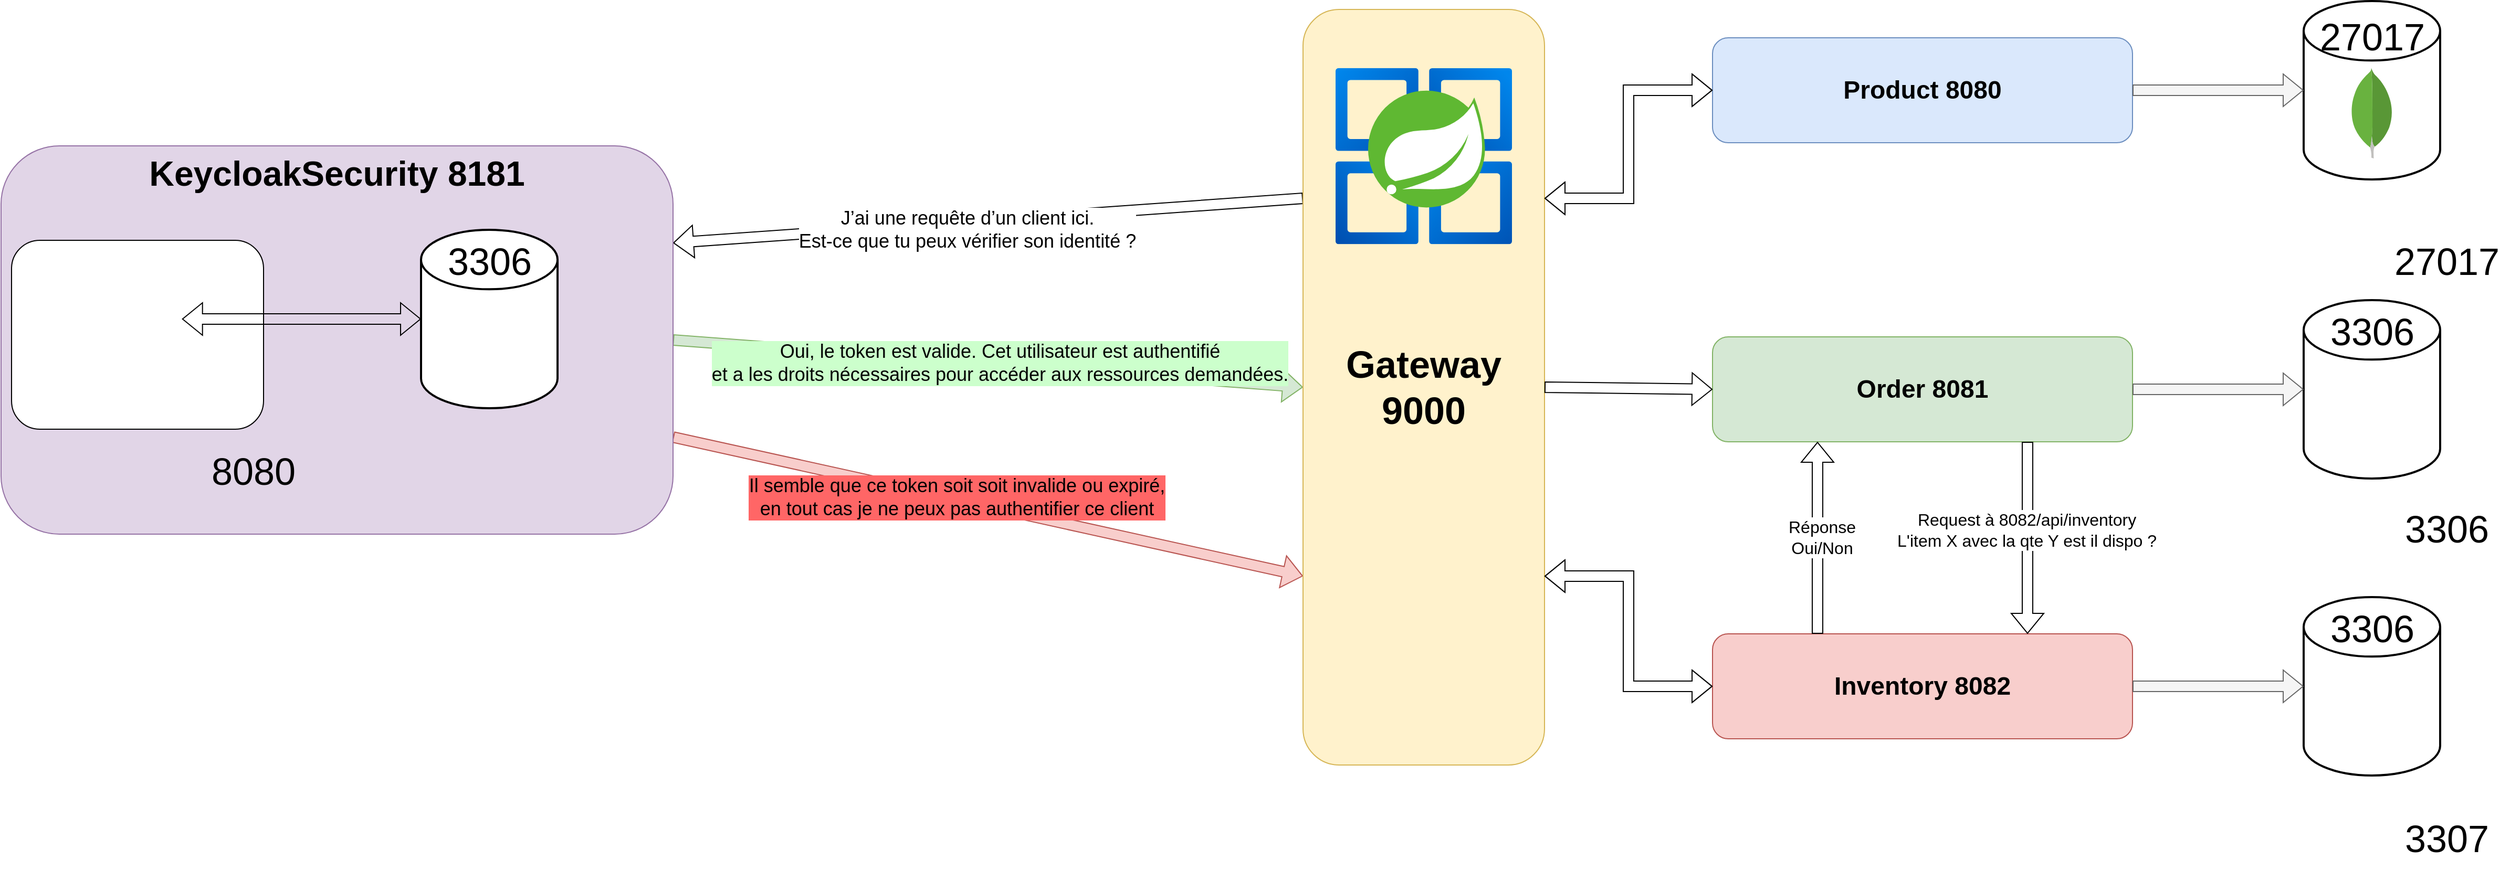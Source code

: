 <mxfile version="24.8.3">
  <diagram name="Page-1" id="qCijwoyrny1ETweRsnoL">
    <mxGraphModel dx="3154" dy="804" grid="1" gridSize="10" guides="1" tooltips="1" connect="1" arrows="1" fold="1" page="1" pageScale="1" pageWidth="827" pageHeight="1169" math="0" shadow="0">
      <root>
        <mxCell id="0" />
        <mxCell id="1" parent="0" />
        <mxCell id="RSILQNOSzQXD8C6052Cg-1" value="" style="shape=flexArrow;endArrow=classic;html=1;rounded=0;exitX=1;exitY=0.75;exitDx=0;exitDy=0;entryX=0;entryY=0.75;entryDx=0;entryDy=0;fillColor=#f8cecc;strokeColor=#b85450;" edge="1" parent="1" source="RSILQNOSzQXD8C6052Cg-5" target="RSILQNOSzQXD8C6052Cg-7">
          <mxGeometry width="50" height="50" relative="1" as="geometry">
            <mxPoint x="-190" y="1120" as="sourcePoint" />
            <mxPoint x="-140" y="1070" as="targetPoint" />
          </mxGeometry>
        </mxCell>
        <mxCell id="RSILQNOSzQXD8C6052Cg-2" value="" style="shape=flexArrow;endArrow=classic;html=1;rounded=0;exitX=0;exitY=0.25;exitDx=0;exitDy=0;entryX=1;entryY=0.25;entryDx=0;entryDy=0;fillColor=default;" edge="1" parent="1" source="RSILQNOSzQXD8C6052Cg-7" target="RSILQNOSzQXD8C6052Cg-5">
          <mxGeometry width="50" height="50" relative="1" as="geometry">
            <mxPoint x="-360" y="1170" as="sourcePoint" />
            <mxPoint x="-310" y="1120" as="targetPoint" />
          </mxGeometry>
        </mxCell>
        <mxCell id="RSILQNOSzQXD8C6052Cg-3" value="" style="shape=flexArrow;endArrow=classic;html=1;rounded=0;exitX=1;exitY=0.5;exitDx=0;exitDy=0;entryX=0;entryY=0.5;entryDx=0;entryDy=0;fillColor=#d5e8d4;strokeColor=#82b366;" edge="1" parent="1" source="RSILQNOSzQXD8C6052Cg-5" target="RSILQNOSzQXD8C6052Cg-7">
          <mxGeometry width="50" height="50" relative="1" as="geometry">
            <mxPoint x="-190" y="1120" as="sourcePoint" />
            <mxPoint x="-140" y="1070" as="targetPoint" />
          </mxGeometry>
        </mxCell>
        <mxCell id="RSILQNOSzQXD8C6052Cg-4" value="Oui, le token est valide. Cet utilisateur est authentifié &lt;br&gt;et a les droits nécessaires pour accéder aux ressources demandées." style="edgeLabel;html=1;align=center;verticalAlign=middle;resizable=0;points=[];labelBackgroundColor=#CCFFCC;fontSize=18;" vertex="1" connectable="0" parent="RSILQNOSzQXD8C6052Cg-3">
          <mxGeometry x="0.288" y="3" relative="1" as="geometry">
            <mxPoint x="-76" y="-4" as="offset" />
          </mxGeometry>
        </mxCell>
        <mxCell id="RSILQNOSzQXD8C6052Cg-5" value="&lt;div style=&quot;font-size: 33px;&quot;&gt;&lt;font style=&quot;font-size: 33px;&quot;&gt;&lt;b style=&quot;font-size: 33px;&quot;&gt;KeycloakSecurity 8181&lt;/b&gt;&lt;/font&gt;&lt;/div&gt;" style="rounded=1;whiteSpace=wrap;html=1;fillColor=#e1d5e7;strokeColor=#9673a6;verticalAlign=top;fontSize=33;" vertex="1" parent="1">
          <mxGeometry x="-1590" y="330" width="640" height="370" as="geometry" />
        </mxCell>
        <mxCell id="RSILQNOSzQXD8C6052Cg-6" value="" style="rounded=1;whiteSpace=wrap;html=1;" vertex="1" parent="1">
          <mxGeometry x="-1580" y="420" width="240" height="180" as="geometry" />
        </mxCell>
        <mxCell id="RSILQNOSzQXD8C6052Cg-7" value="&lt;b&gt;&lt;font style=&quot;font-size: 36px;&quot;&gt;Gateway&lt;br&gt;&lt;/font&gt;&lt;/b&gt;&lt;div&gt;&lt;b&gt;&lt;font style=&quot;font-size: 36px;&quot;&gt;9000&lt;/font&gt;&lt;/b&gt;&lt;/div&gt;" style="rounded=1;whiteSpace=wrap;html=1;fillColor=#fff2cc;strokeColor=#d6b656;" vertex="1" parent="1">
          <mxGeometry x="-350" y="200" width="230" height="720" as="geometry" />
        </mxCell>
        <mxCell id="RSILQNOSzQXD8C6052Cg-8" value="&lt;font style=&quot;font-size: 24px;&quot;&gt;&lt;b&gt;Product 8080&lt;/b&gt;&lt;/font&gt;" style="rounded=1;whiteSpace=wrap;html=1;fillColor=#dae8fc;strokeColor=#6c8ebf;align=center;" vertex="1" parent="1">
          <mxGeometry x="40" y="227" width="400" height="100" as="geometry" />
        </mxCell>
        <mxCell id="RSILQNOSzQXD8C6052Cg-9" value="" style="strokeWidth=2;html=1;shape=mxgraph.flowchart.database;whiteSpace=wrap;" vertex="1" parent="1">
          <mxGeometry x="603" y="477" width="130" height="170" as="geometry" />
        </mxCell>
        <mxCell id="RSILQNOSzQXD8C6052Cg-10" value="" style="shape=image;verticalLabelPosition=bottom;labelBackgroundColor=default;verticalAlign=top;aspect=fixed;imageAspect=0;image=https://cdn-icons-png.flaticon.com/512/5968/5968313.png;" vertex="1" parent="1">
          <mxGeometry x="632" y="547" width="72" height="72" as="geometry" />
        </mxCell>
        <mxCell id="RSILQNOSzQXD8C6052Cg-11" value="" style="strokeWidth=2;html=1;shape=mxgraph.flowchart.database;whiteSpace=wrap;" vertex="1" parent="1">
          <mxGeometry x="603" y="192" width="130" height="170" as="geometry" />
        </mxCell>
        <mxCell id="RSILQNOSzQXD8C6052Cg-12" value="" style="dashed=0;outlineConnect=0;html=1;align=center;labelPosition=center;verticalLabelPosition=bottom;verticalAlign=top;shape=mxgraph.weblogos.mongodb" vertex="1" parent="1">
          <mxGeometry x="647.4" y="255.8" width="41.2" height="86.2" as="geometry" />
        </mxCell>
        <mxCell id="RSILQNOSzQXD8C6052Cg-13" value="" style="shape=flexArrow;endArrow=classic;html=1;rounded=0;exitX=1;exitY=0.5;exitDx=0;exitDy=0;fillColor=#f5f5f5;strokeColor=#666666;" edge="1" parent="1" source="RSILQNOSzQXD8C6052Cg-8" target="RSILQNOSzQXD8C6052Cg-11">
          <mxGeometry width="50" height="50" relative="1" as="geometry">
            <mxPoint x="346" y="472" as="sourcePoint" />
            <mxPoint x="396" y="422" as="targetPoint" />
          </mxGeometry>
        </mxCell>
        <mxCell id="RSILQNOSzQXD8C6052Cg-14" value="&lt;font style=&quot;font-size: 24px;&quot;&gt;&lt;b&gt;Order 8081&lt;br&gt;&lt;/b&gt;&lt;/font&gt;" style="rounded=1;whiteSpace=wrap;html=1;fillColor=#d5e8d4;strokeColor=#82b366;" vertex="1" parent="1">
          <mxGeometry x="40" y="512" width="400" height="100" as="geometry" />
        </mxCell>
        <mxCell id="RSILQNOSzQXD8C6052Cg-15" value="" style="shape=flexArrow;endArrow=classic;html=1;rounded=0;exitX=1;exitY=0.5;exitDx=0;exitDy=0;entryX=0;entryY=0.5;entryDx=0;entryDy=0;entryPerimeter=0;fillColor=#f5f5f5;strokeColor=#666666;" edge="1" parent="1" source="RSILQNOSzQXD8C6052Cg-14" target="RSILQNOSzQXD8C6052Cg-9">
          <mxGeometry width="50" height="50" relative="1" as="geometry">
            <mxPoint x="346" y="540" as="sourcePoint" />
            <mxPoint x="396" y="490" as="targetPoint" />
          </mxGeometry>
        </mxCell>
        <mxCell id="RSILQNOSzQXD8C6052Cg-16" value="" style="strokeWidth=2;html=1;shape=mxgraph.flowchart.database;whiteSpace=wrap;" vertex="1" parent="1">
          <mxGeometry x="603" y="760" width="130" height="170" as="geometry" />
        </mxCell>
        <mxCell id="RSILQNOSzQXD8C6052Cg-17" value="" style="shape=image;verticalLabelPosition=bottom;labelBackgroundColor=default;verticalAlign=top;aspect=fixed;imageAspect=0;image=https://cdn-icons-png.flaticon.com/512/5968/5968313.png;" vertex="1" parent="1">
          <mxGeometry x="632" y="830" width="72" height="72" as="geometry" />
        </mxCell>
        <mxCell id="RSILQNOSzQXD8C6052Cg-18" value="&lt;div&gt;&lt;font style=&quot;font-size: 24px;&quot;&gt;&lt;b&gt;Inventory 8082&lt;/b&gt;&lt;/font&gt;&lt;/div&gt;" style="rounded=1;whiteSpace=wrap;html=1;fillColor=#f8cecc;strokeColor=#b85450;" vertex="1" parent="1">
          <mxGeometry x="40" y="795" width="400" height="100" as="geometry" />
        </mxCell>
        <mxCell id="RSILQNOSzQXD8C6052Cg-19" value="" style="shape=flexArrow;endArrow=classic;html=1;rounded=0;exitX=1;exitY=0.5;exitDx=0;exitDy=0;entryX=0;entryY=0.5;entryDx=0;entryDy=0;entryPerimeter=0;fillColor=#f5f5f5;strokeColor=#666666;" edge="1" parent="1" source="RSILQNOSzQXD8C6052Cg-18" target="RSILQNOSzQXD8C6052Cg-16">
          <mxGeometry width="50" height="50" relative="1" as="geometry">
            <mxPoint x="346" y="823" as="sourcePoint" />
            <mxPoint x="396" y="773" as="targetPoint" />
          </mxGeometry>
        </mxCell>
        <mxCell id="RSILQNOSzQXD8C6052Cg-20" value="&lt;font style=&quot;font-size: 36px;&quot;&gt;27017&lt;/font&gt;" style="shape=image;html=1;verticalAlign=top;verticalLabelPosition=bottom;labelBackgroundColor=#ffffff;imageAspect=0;aspect=fixed;image=https://cdn1.iconfinder.com/data/icons/unicons-line-vol-3/24/docker-128.png" vertex="1" parent="1">
          <mxGeometry x="688.6" y="312" width="100" height="100" as="geometry" />
        </mxCell>
        <mxCell id="RSILQNOSzQXD8C6052Cg-21" value="" style="shape=image;html=1;verticalAlign=top;verticalLabelPosition=bottom;labelBackgroundColor=#ffffff;imageAspect=0;aspect=fixed;image=https://cdn1.iconfinder.com/data/icons/unicons-line-vol-3/24/docker-128.png" vertex="1" parent="1">
          <mxGeometry x="688.6" y="585" width="100" height="100" as="geometry" />
        </mxCell>
        <mxCell id="RSILQNOSzQXD8C6052Cg-22" value="" style="shape=image;html=1;verticalAlign=top;verticalLabelPosition=bottom;labelBackgroundColor=#ffffff;imageAspect=0;aspect=fixed;image=https://cdn1.iconfinder.com/data/icons/unicons-line-vol-3/24/docker-128.png" vertex="1" parent="1">
          <mxGeometry x="688.6" y="870" width="100" height="100" as="geometry" />
        </mxCell>
        <mxCell id="RSILQNOSzQXD8C6052Cg-23" value="" style="shape=flexArrow;endArrow=classic;html=1;rounded=0;exitX=0.75;exitY=1;exitDx=0;exitDy=0;entryX=0.75;entryY=0;entryDx=0;entryDy=0;" edge="1" parent="1" source="RSILQNOSzQXD8C6052Cg-14" target="RSILQNOSzQXD8C6052Cg-18">
          <mxGeometry width="50" height="50" relative="1" as="geometry">
            <mxPoint x="300" y="690" as="sourcePoint" />
            <mxPoint x="350" y="640" as="targetPoint" />
          </mxGeometry>
        </mxCell>
        <mxCell id="RSILQNOSzQXD8C6052Cg-24" value="Request à 8082/api/inventory&lt;br style=&quot;font-size: 16px;&quot;&gt;L&#39;item X avec la qte Y est il dispo ?" style="edgeLabel;html=1;align=center;verticalAlign=middle;resizable=0;points=[];fontSize=16;" vertex="1" connectable="0" parent="RSILQNOSzQXD8C6052Cg-23">
          <mxGeometry x="-0.089" y="-1" relative="1" as="geometry">
            <mxPoint as="offset" />
          </mxGeometry>
        </mxCell>
        <mxCell id="RSILQNOSzQXD8C6052Cg-25" value="" style="shape=flexArrow;endArrow=classic;html=1;rounded=0;exitX=0.25;exitY=0;exitDx=0;exitDy=0;entryX=0.25;entryY=1;entryDx=0;entryDy=0;" edge="1" parent="1" source="RSILQNOSzQXD8C6052Cg-18" target="RSILQNOSzQXD8C6052Cg-14">
          <mxGeometry width="50" height="50" relative="1" as="geometry">
            <mxPoint x="300" y="690" as="sourcePoint" />
            <mxPoint x="350" y="640" as="targetPoint" />
          </mxGeometry>
        </mxCell>
        <mxCell id="RSILQNOSzQXD8C6052Cg-26" value="Réponse &lt;br style=&quot;font-size: 16px;&quot;&gt;Oui/Non" style="edgeLabel;html=1;align=center;verticalAlign=middle;resizable=0;points=[];fontSize=16;" vertex="1" connectable="0" parent="RSILQNOSzQXD8C6052Cg-25">
          <mxGeometry x="-0.104" y="-2" relative="1" as="geometry">
            <mxPoint x="2" y="-10" as="offset" />
          </mxGeometry>
        </mxCell>
        <mxCell id="RSILQNOSzQXD8C6052Cg-27" value="" style="image;aspect=fixed;html=1;points=[];align=center;fontSize=12;image=img/lib/azure2/compute/Azure_Spring_Cloud.svg;" vertex="1" parent="1">
          <mxGeometry x="-319" y="255.8" width="168" height="168" as="geometry" />
        </mxCell>
        <mxCell id="RSILQNOSzQXD8C6052Cg-28" value="" style="shape=flexArrow;endArrow=classic;html=1;rounded=0;exitX=1;exitY=0.25;exitDx=0;exitDy=0;entryX=0;entryY=0.5;entryDx=0;entryDy=0;edgeStyle=orthogonalEdgeStyle;startArrow=block;" edge="1" parent="1" source="RSILQNOSzQXD8C6052Cg-7" target="RSILQNOSzQXD8C6052Cg-8">
          <mxGeometry width="50" height="50" relative="1" as="geometry">
            <mxPoint x="160" y="630" as="sourcePoint" />
            <mxPoint x="210" y="580" as="targetPoint" />
          </mxGeometry>
        </mxCell>
        <mxCell id="RSILQNOSzQXD8C6052Cg-29" value="" style="shape=flexArrow;endArrow=classic;html=1;rounded=0;exitX=1;exitY=0.5;exitDx=0;exitDy=0;entryX=0;entryY=0.5;entryDx=0;entryDy=0;" edge="1" parent="1" source="RSILQNOSzQXD8C6052Cg-7" target="RSILQNOSzQXD8C6052Cg-14">
          <mxGeometry width="50" height="50" relative="1" as="geometry">
            <mxPoint x="-110" y="409" as="sourcePoint" />
            <mxPoint x="50" y="287" as="targetPoint" />
          </mxGeometry>
        </mxCell>
        <mxCell id="RSILQNOSzQXD8C6052Cg-30" value="" style="shape=flexArrow;endArrow=classic;html=1;rounded=0;exitX=1;exitY=0.75;exitDx=0;exitDy=0;entryX=0;entryY=0.5;entryDx=0;entryDy=0;edgeStyle=orthogonalEdgeStyle;startArrow=block;" edge="1" parent="1" source="RSILQNOSzQXD8C6052Cg-7" target="RSILQNOSzQXD8C6052Cg-18">
          <mxGeometry width="50" height="50" relative="1" as="geometry">
            <mxPoint x="-100" y="419" as="sourcePoint" />
            <mxPoint x="60" y="297" as="targetPoint" />
          </mxGeometry>
        </mxCell>
        <mxCell id="RSILQNOSzQXD8C6052Cg-31" value="&lt;font style=&quot;font-size: 36px;&quot;&gt;27017&lt;/font&gt;" style="text;html=1;align=center;verticalAlign=middle;resizable=0;points=[];autosize=1;strokeColor=none;fillColor=none;" vertex="1" parent="1">
          <mxGeometry x="608" y="195.8" width="120" height="60" as="geometry" />
        </mxCell>
        <mxCell id="RSILQNOSzQXD8C6052Cg-32" value="&lt;font style=&quot;font-size: 36px;&quot;&gt;3306&lt;/font&gt;" style="text;html=1;align=center;verticalAlign=middle;resizable=0;points=[];autosize=1;strokeColor=none;fillColor=none;" vertex="1" parent="1">
          <mxGeometry x="618" y="477" width="100" height="60" as="geometry" />
        </mxCell>
        <mxCell id="RSILQNOSzQXD8C6052Cg-33" value="&lt;font style=&quot;font-size: 36px;&quot;&gt;3306&lt;/font&gt;" style="text;html=1;align=center;verticalAlign=middle;resizable=0;points=[];autosize=1;strokeColor=none;fillColor=none;" vertex="1" parent="1">
          <mxGeometry x="618" y="760" width="100" height="60" as="geometry" />
        </mxCell>
        <mxCell id="RSILQNOSzQXD8C6052Cg-34" value="&lt;font style=&quot;font-size: 36px;&quot;&gt;3306&lt;/font&gt;" style="text;html=1;align=center;verticalAlign=middle;resizable=0;points=[];autosize=1;strokeColor=none;fillColor=none;" vertex="1" parent="1">
          <mxGeometry x="688.6" y="665" width="100" height="60" as="geometry" />
        </mxCell>
        <mxCell id="RSILQNOSzQXD8C6052Cg-35" value="&lt;font style=&quot;font-size: 36px;&quot;&gt;3307&lt;/font&gt;" style="text;html=1;align=center;verticalAlign=middle;resizable=0;points=[];autosize=1;strokeColor=none;fillColor=none;" vertex="1" parent="1">
          <mxGeometry x="688.6" y="960" width="100" height="60" as="geometry" />
        </mxCell>
        <mxCell id="RSILQNOSzQXD8C6052Cg-36" value="" style="shape=image;html=1;verticalAlign=top;verticalLabelPosition=bottom;labelBackgroundColor=#ffffff;imageAspect=0;aspect=fixed;image=https://cdn1.iconfinder.com/data/icons/unicons-line-vol-3/24/docker-128.png" vertex="1" parent="1">
          <mxGeometry x="-1400" y="530" width="100" height="100" as="geometry" />
        </mxCell>
        <mxCell id="RSILQNOSzQXD8C6052Cg-37" value="&lt;font style=&quot;font-size: 36px;&quot;&gt;8080&lt;/font&gt;" style="text;html=1;align=center;verticalAlign=middle;resizable=0;points=[];autosize=1;strokeColor=none;fillColor=none;" vertex="1" parent="1">
          <mxGeometry x="-1400" y="610" width="100" height="60" as="geometry" />
        </mxCell>
        <mxCell id="RSILQNOSzQXD8C6052Cg-38" value="" style="shape=image;verticalLabelPosition=bottom;labelBackgroundColor=default;verticalAlign=top;aspect=fixed;imageAspect=0;image=https://landscape.cncf.io/logos/e7ec76aed9cec7e65927f9f8cf4e675d49e79154c45c504a5cd6da1fdaecfc2d.svg;" vertex="1" parent="1">
          <mxGeometry x="-1560" y="450" width="142.35" height="90" as="geometry" />
        </mxCell>
        <mxCell id="RSILQNOSzQXD8C6052Cg-39" value="" style="strokeWidth=2;html=1;shape=mxgraph.flowchart.database;whiteSpace=wrap;" vertex="1" parent="1">
          <mxGeometry x="-1190" y="410" width="130" height="170" as="geometry" />
        </mxCell>
        <mxCell id="RSILQNOSzQXD8C6052Cg-40" value="" style="shape=image;verticalLabelPosition=bottom;labelBackgroundColor=default;verticalAlign=top;aspect=fixed;imageAspect=0;image=https://cdn-icons-png.flaticon.com/512/5968/5968313.png;" vertex="1" parent="1">
          <mxGeometry x="-1161" y="480" width="72" height="72" as="geometry" />
        </mxCell>
        <mxCell id="RSILQNOSzQXD8C6052Cg-41" value="" style="shape=image;html=1;verticalAlign=top;verticalLabelPosition=bottom;labelBackgroundColor=#ffffff;imageAspect=0;aspect=fixed;image=https://cdn1.iconfinder.com/data/icons/unicons-line-vol-3/24/docker-128.png" vertex="1" parent="1">
          <mxGeometry x="-1104.4" y="520" width="100" height="100" as="geometry" />
        </mxCell>
        <mxCell id="RSILQNOSzQXD8C6052Cg-42" value="&lt;font style=&quot;font-size: 36px;&quot;&gt;3306&lt;/font&gt;" style="text;html=1;align=center;verticalAlign=middle;resizable=0;points=[];autosize=1;strokeColor=none;fillColor=none;" vertex="1" parent="1">
          <mxGeometry x="-1175" y="410" width="100" height="60" as="geometry" />
        </mxCell>
        <mxCell id="RSILQNOSzQXD8C6052Cg-43" value="" style="shape=flexArrow;endArrow=classic;startArrow=classic;html=1;rounded=0;exitX=1;exitY=0.5;exitDx=0;exitDy=0;entryX=0;entryY=0.5;entryDx=0;entryDy=0;entryPerimeter=0;" edge="1" parent="1" source="RSILQNOSzQXD8C6052Cg-38" target="RSILQNOSzQXD8C6052Cg-39">
          <mxGeometry width="100" height="100" relative="1" as="geometry">
            <mxPoint x="-1070" y="500" as="sourcePoint" />
            <mxPoint x="-970" y="400" as="targetPoint" />
          </mxGeometry>
        </mxCell>
        <mxCell id="RSILQNOSzQXD8C6052Cg-44" value=" J’ai une requête d’un client ici. &lt;br&gt;Est-ce que tu peux vérifier son identité ?" style="edgeLabel;html=1;align=center;verticalAlign=middle;resizable=0;points=[];fontSize=18;" vertex="1" connectable="0" parent="1">
          <mxGeometry x="-670.004" y="410.0" as="geometry" />
        </mxCell>
        <mxCell id="RSILQNOSzQXD8C6052Cg-45" value="Il semble que ce token soit soit invalide ou expiré,&lt;br&gt; en tout cas je ne peux pas authentifier ce client" style="edgeLabel;html=1;align=center;verticalAlign=middle;resizable=0;points=[];labelBackgroundColor=#FF6666;fontSize=18;" vertex="1" connectable="0" parent="1">
          <mxGeometry x="-679.996" y="665.003" as="geometry" />
        </mxCell>
        <mxCell id="RSILQNOSzQXD8C6052Cg-46" value="" style="shape=image;verticalLabelPosition=bottom;labelBackgroundColor=default;verticalAlign=top;aspect=fixed;imageAspect=0;image=https://static-00.iconduck.com/assets.00/swagger-icon-2048x2048-563qbzey.png;" vertex="1" parent="1">
          <mxGeometry x="60" y="245.5" width="63" height="63" as="geometry" />
        </mxCell>
        <mxCell id="RSILQNOSzQXD8C6052Cg-47" value="" style="shape=image;verticalLabelPosition=bottom;labelBackgroundColor=default;verticalAlign=top;aspect=fixed;imageAspect=0;image=https://static-00.iconduck.com/assets.00/swagger-icon-2048x2048-563qbzey.png;" vertex="1" parent="1">
          <mxGeometry x="60" y="530.5" width="63" height="63" as="geometry" />
        </mxCell>
        <mxCell id="RSILQNOSzQXD8C6052Cg-48" value="" style="shape=image;verticalLabelPosition=bottom;labelBackgroundColor=default;verticalAlign=top;aspect=fixed;imageAspect=0;image=https://static-00.iconduck.com/assets.00/swagger-icon-2048x2048-563qbzey.png;" vertex="1" parent="1">
          <mxGeometry x="60" y="813.5" width="63" height="63" as="geometry" />
        </mxCell>
      </root>
    </mxGraphModel>
  </diagram>
</mxfile>
